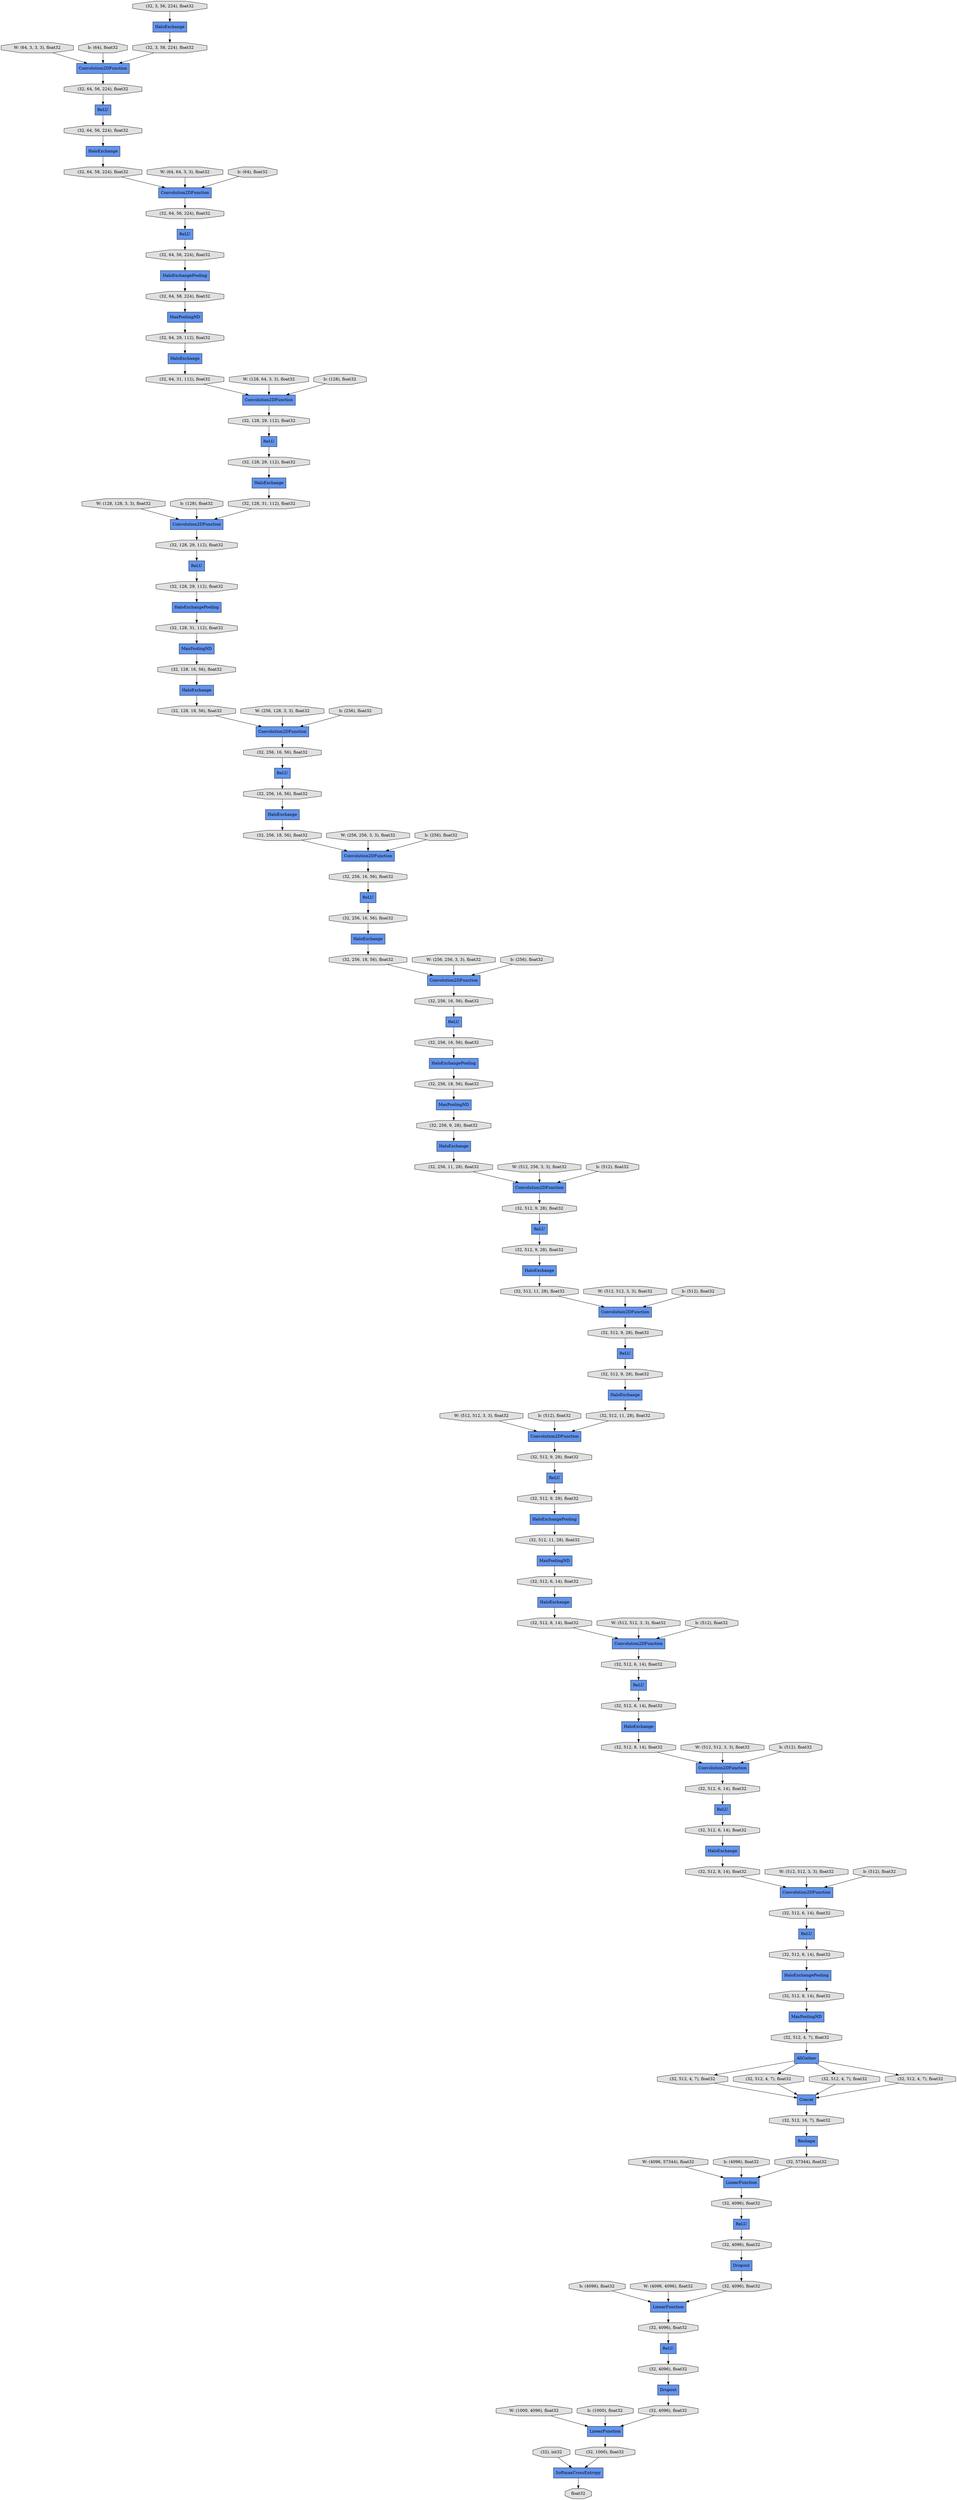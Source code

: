 digraph graphname{rankdir=TB;47315353239632 [label="(32, 512, 4, 7), float32",shape="octagon",fillcolor="#E0E0E0",style="filled"];47315353239696 [label="(32, 512, 4, 7), float32",shape="octagon",fillcolor="#E0E0E0",style="filled"];47315304169616 [label="(32, 256, 16, 56), float32",shape="octagon",fillcolor="#E0E0E0",style="filled"];47315352575888 [label="ReLU",shape="record",fillcolor="#6495ED",style="filled"];47315353239952 [label="(32, 512, 4, 7), float32",shape="octagon",fillcolor="#E0E0E0",style="filled"];47315304169872 [label="(32, 128, 31, 112), float32",shape="octagon",fillcolor="#E0E0E0",style="filled"];47315353256400 [label="(32, 4096), float32",shape="octagon",fillcolor="#E0E0E0",style="filled"];47315304170000 [label="ReLU",shape="record",fillcolor="#6495ED",style="filled"];47315353256528 [label="float32",shape="octagon",fillcolor="#E0E0E0",style="filled"];47315304170064 [label="ReLU",shape="record",fillcolor="#6495ED",style="filled"];47315353240208 [label="(32, 512, 4, 7), float32",shape="octagon",fillcolor="#E0E0E0",style="filled"];47315304170128 [label="(32, 256, 18, 56), float32",shape="octagon",fillcolor="#E0E0E0",style="filled"];47315353240272 [label="(32), int32",shape="octagon",fillcolor="#E0E0E0",style="filled"];47315304170192 [label="(32, 128, 16, 56), float32",shape="octagon",fillcolor="#E0E0E0",style="filled"];47315353256720 [label="(32, 1000), float32",shape="octagon",fillcolor="#E0E0E0",style="filled"];47315304170256 [label="(32, 256, 16, 56), float32",shape="octagon",fillcolor="#E0E0E0",style="filled"];47313183023952 [label="AllGather",shape="record",fillcolor="#6495ED",style="filled"];47315353240528 [label="ReLU",shape="record",fillcolor="#6495ED",style="filled"];47315353240592 [label="(32, 512, 16, 7), float32",shape="octagon",fillcolor="#E0E0E0",style="filled"];47315304170576 [label="HaloExchange",shape="record",fillcolor="#6495ED",style="filled"];47315304170768 [label="(32, 256, 18, 56), float32",shape="octagon",fillcolor="#E0E0E0",style="filled"];47315304170832 [label="(32, 128, 29, 112), float32",shape="octagon",fillcolor="#E0E0E0",style="filled"];47315304120208 [label="ReLU",shape="record",fillcolor="#6495ED",style="filled"];47315304171024 [label="Convolution2DFunction",shape="record",fillcolor="#6495ED",style="filled"];47315353241168 [label="Dropout",shape="record",fillcolor="#6495ED",style="filled"];47315304171152 [label="(32, 256, 16, 56), float32",shape="octagon",fillcolor="#E0E0E0",style="filled"];47315304171216 [label="(32, 256, 11, 28), float32",shape="octagon",fillcolor="#E0E0E0",style="filled"];47313290600336 [label="W: (128, 128, 3, 3), float32",shape="octagon",fillcolor="#E0E0E0",style="filled"];47315304120272 [label="Reshape",shape="record",fillcolor="#6495ED",style="filled"];47315304171344 [label="(32, 256, 16, 56), float32",shape="octagon",fillcolor="#E0E0E0",style="filled"];47315304171408 [label="HaloExchange",shape="record",fillcolor="#6495ED",style="filled"];47315353241552 [label="(32, 57344), float32",shape="octagon",fillcolor="#E0E0E0",style="filled"];47315353241808 [label="(32, 4096), float32",shape="octagon",fillcolor="#E0E0E0",style="filled"];47315304171728 [label="ReLU",shape="record",fillcolor="#6495ED",style="filled"];47315304171792 [label="(32, 256, 16, 56), float32",shape="octagon",fillcolor="#E0E0E0",style="filled"];47315304171856 [label="HaloExchangePooling",shape="record",fillcolor="#6495ED",style="filled"];47315304171920 [label="(32, 256, 9, 28), float32",shape="octagon",fillcolor="#E0E0E0",style="filled"];47315353242064 [label="(32, 4096), float32",shape="octagon",fillcolor="#E0E0E0",style="filled"];47315304171984 [label="(32, 128, 29, 112), float32",shape="octagon",fillcolor="#E0E0E0",style="filled"];47315353242192 [label="LinearFunction",shape="record",fillcolor="#6495ED",style="filled"];47315304172112 [label="ReLU",shape="record",fillcolor="#6495ED",style="filled"];47315304172176 [label="MaxPoolingND",shape="record",fillcolor="#6495ED",style="filled"];47315304172304 [label="Convolution2DFunction",shape="record",fillcolor="#6495ED",style="filled"];47315304172368 [label="Convolution2DFunction",shape="record",fillcolor="#6495ED",style="filled"];47315304172496 [label="(32, 128, 18, 56), float32",shape="octagon",fillcolor="#E0E0E0",style="filled"];47315304172560 [label="HaloExchange",shape="record",fillcolor="#6495ED",style="filled"];47315304172688 [label="ReLU",shape="record",fillcolor="#6495ED",style="filled"];47315304172752 [label="HaloExchange",shape="record",fillcolor="#6495ED",style="filled"];47315353242896 [label="(32, 4096), float32",shape="octagon",fillcolor="#E0E0E0",style="filled"];47315304172944 [label="(32, 256, 16, 56), float32",shape="octagon",fillcolor="#E0E0E0",style="filled"];47315353243152 [label="Dropout",shape="record",fillcolor="#6495ED",style="filled"];47315304173072 [label="(32, 256, 18, 56), float32",shape="octagon",fillcolor="#E0E0E0",style="filled"];47315353243216 [label="(32, 4096), float32",shape="octagon",fillcolor="#E0E0E0",style="filled"];47315353243536 [label="LinearFunction",shape="record",fillcolor="#6495ED",style="filled"];47315304173456 [label="Convolution2DFunction",shape="record",fillcolor="#6495ED",style="filled"];47315353243600 [label="(32, 4096), float32",shape="octagon",fillcolor="#E0E0E0",style="filled"];47315304173520 [label="Convolution2DFunction",shape="record",fillcolor="#6495ED",style="filled"];47315304140880 [label="(32, 512, 9, 28), float32",shape="octagon",fillcolor="#E0E0E0",style="filled"];47315304140944 [label="MaxPoolingND",shape="record",fillcolor="#6495ED",style="filled"];47313290678416 [label="W: (512, 512, 3, 3), float32",shape="octagon",fillcolor="#E0E0E0",style="filled"];47315352539280 [label="ReLU",shape="record",fillcolor="#6495ED",style="filled"];47315304141008 [label="Convolution2DFunction",shape="record",fillcolor="#6495ED",style="filled"];47315352539344 [label="(32, 64, 56, 224), float32",shape="octagon",fillcolor="#E0E0E0",style="filled"];47313290686800 [label="W: (1000, 4096), float32",shape="octagon",fillcolor="#E0E0E0",style="filled"];47315304141136 [label="(32, 512, 11, 28), float32",shape="octagon",fillcolor="#E0E0E0",style="filled"];47313290662224 [label="b: (128), float32",shape="octagon",fillcolor="#E0E0E0",style="filled"];47313290678800 [label="b: (512), float32",shape="octagon",fillcolor="#E0E0E0",style="filled"];47313290682320 [label="b: (4096), float32",shape="octagon",fillcolor="#E0E0E0",style="filled"];47315304141328 [label="(32, 512, 9, 28), float32",shape="octagon",fillcolor="#E0E0E0",style="filled"];47315304141392 [label="(32, 512, 8, 14), float32",shape="octagon",fillcolor="#E0E0E0",style="filled"];47315352539728 [label="Convolution2DFunction",shape="record",fillcolor="#6495ED",style="filled"];47313191080528 [label="HaloExchange",shape="record",fillcolor="#6495ED",style="filled"];47315304141456 [label="(32, 512, 8, 14), float32",shape="octagon",fillcolor="#E0E0E0",style="filled"];47313290662544 [label="W: (256, 128, 3, 3), float32",shape="octagon",fillcolor="#E0E0E0",style="filled"];47313290687184 [label="b: (1000), float32",shape="octagon",fillcolor="#E0E0E0",style="filled"];47313290679120 [label="W: (512, 512, 3, 3), float32",shape="octagon",fillcolor="#E0E0E0",style="filled"];47315352540048 [label="(32, 64, 58, 224), float32",shape="octagon",fillcolor="#E0E0E0",style="filled"];47315304141776 [label="HaloExchange",shape="record",fillcolor="#6495ED",style="filled"];47313290662928 [label="b: (256), float32",shape="octagon",fillcolor="#E0E0E0",style="filled"];47315353105488 [label="(32, 512, 6, 14), float32",shape="octagon",fillcolor="#E0E0E0",style="filled"];47315304141904 [label="(32, 512, 6, 14), float32",shape="octagon",fillcolor="#E0E0E0",style="filled"];47315352540240 [label="HaloExchange",shape="record",fillcolor="#6495ED",style="filled"];47315353105552 [label="(32, 512, 4, 7), float32",shape="octagon",fillcolor="#E0E0E0",style="filled"];47315304142032 [label="(32, 512, 6, 14), float32",shape="octagon",fillcolor="#E0E0E0",style="filled"];47313290679504 [label="b: (512), float32",shape="octagon",fillcolor="#E0E0E0",style="filled"];47315352540368 [label="HaloExchange",shape="record",fillcolor="#6495ED",style="filled"];47315304142160 [label="ReLU",shape="record",fillcolor="#6495ED",style="filled"];47313290663248 [label="W: (256, 256, 3, 3), float32",shape="octagon",fillcolor="#E0E0E0",style="filled"];47311626515792 [label="W: (64, 3, 3, 3), float32",shape="octagon",fillcolor="#E0E0E0",style="filled"];47315304142288 [label="HaloExchange",shape="record",fillcolor="#6495ED",style="filled"];47315352540624 [label="ReLU",shape="record",fillcolor="#6495ED",style="filled"];47315352630736 [label="HaloExchange",shape="record",fillcolor="#6495ED",style="filled"];47313290679824 [label="W: (512, 512, 3, 3), float32",shape="octagon",fillcolor="#E0E0E0",style="filled"];47315304142352 [label="(32, 512, 9, 28), float32",shape="octagon",fillcolor="#E0E0E0",style="filled"];47315304142544 [label="Convolution2DFunction",shape="record",fillcolor="#6495ED",style="filled"];47313290663632 [label="b: (256), float32",shape="octagon",fillcolor="#E0E0E0",style="filled"];47315304142608 [label="ReLU",shape="record",fillcolor="#6495ED",style="filled"];47315352540944 [label="HaloExchangePooling",shape="record",fillcolor="#6495ED",style="filled"];47315304142672 [label="(32, 512, 6, 14), float32",shape="octagon",fillcolor="#E0E0E0",style="filled"];47315352541008 [label="(32, 64, 56, 224), float32",shape="octagon",fillcolor="#E0E0E0",style="filled"];47315304142736 [label="(32, 512, 8, 14), float32",shape="octagon",fillcolor="#E0E0E0",style="filled"];47313290680208 [label="b: (512), float32",shape="octagon",fillcolor="#E0E0E0",style="filled"];47315304085520 [label="SoftmaxCrossEntropy",shape="record",fillcolor="#6495ED",style="filled"];47315304142864 [label="HaloExchangePooling",shape="record",fillcolor="#6495ED",style="filled"];47313290663952 [label="W: (256, 256, 3, 3), float32",shape="octagon",fillcolor="#E0E0E0",style="filled"];47315352541328 [label="MaxPoolingND",shape="record",fillcolor="#6495ED",style="filled"];47313290598544 [label="b: (64), float32",shape="octagon",fillcolor="#E0E0E0",style="filled"];47313290680528 [label="W: (512, 512, 3, 3), float32",shape="octagon",fillcolor="#E0E0E0",style="filled"];47315304143056 [label="HaloExchangePooling",shape="record",fillcolor="#6495ED",style="filled"];47315352541392 [label="Convolution2DFunction",shape="record",fillcolor="#6495ED",style="filled"];47315304143120 [label="(32, 512, 11, 28), float32",shape="octagon",fillcolor="#E0E0E0",style="filled"];47315304143184 [label="ReLU",shape="record",fillcolor="#6495ED",style="filled"];47315352541520 [label="(32, 64, 31, 112), float32",shape="octagon",fillcolor="#E0E0E0",style="filled"];47313290664336 [label="b: (256), float32",shape="octagon",fillcolor="#E0E0E0",style="filled"];47315352541584 [label="Convolution2DFunction",shape="record",fillcolor="#6495ED",style="filled"];47315353106896 [label="(32, 512, 8, 14), float32",shape="octagon",fillcolor="#E0E0E0",style="filled"];47315304143312 [label="(32, 512, 6, 14), float32",shape="octagon",fillcolor="#E0E0E0",style="filled"];47315352541648 [label="(32, 128, 29, 112), float32",shape="octagon",fillcolor="#E0E0E0",style="filled"];47315352541712 [label="HaloExchange",shape="record",fillcolor="#6495ED",style="filled"];47313290680912 [label="b: (512), float32",shape="octagon",fillcolor="#E0E0E0",style="filled"];47315352541776 [label="(32, 64, 58, 224), float32",shape="octagon",fillcolor="#E0E0E0",style="filled"];47315304118864 [label="(32, 64, 56, 224), float32",shape="octagon",fillcolor="#E0E0E0",style="filled"];47315304143504 [label="(32, 512, 11, 28), float32",shape="octagon",fillcolor="#E0E0E0",style="filled"];47315352541840 [label="(32, 128, 29, 112), float32",shape="octagon",fillcolor="#E0E0E0",style="filled"];47313290599056 [label="W: (64, 64, 3, 3), float32",shape="octagon",fillcolor="#E0E0E0",style="filled"];47315304118928 [label="HaloExchange",shape="record",fillcolor="#6495ED",style="filled"];47313290664656 [label="W: (512, 256, 3, 3), float32",shape="octagon",fillcolor="#E0E0E0",style="filled"];47315304119056 [label="ReLU",shape="record",fillcolor="#6495ED",style="filled"];47313290681232 [label="W: (4096, 57344), float32",shape="octagon",fillcolor="#E0E0E0",style="filled"];47315304143824 [label="(32, 512, 9, 28), float32",shape="octagon",fillcolor="#E0E0E0",style="filled"];47313290599376 [label="b: (64), float32",shape="octagon",fillcolor="#E0E0E0",style="filled"];47315304143888 [label="(32, 512, 9, 28), float32",shape="octagon",fillcolor="#E0E0E0",style="filled"];47313290665040 [label="b: (512), float32",shape="octagon",fillcolor="#E0E0E0",style="filled"];47315352542288 [label="(32, 64, 56, 224), float32",shape="octagon",fillcolor="#E0E0E0",style="filled"];47315352542352 [label="(32, 64, 29, 112), float32",shape="octagon",fillcolor="#E0E0E0",style="filled"];47315304119504 [label="LinearFunction",shape="record",fillcolor="#6495ED",style="filled"];47313290681552 [label="b: (4096), float32",shape="octagon",fillcolor="#E0E0E0",style="filled"];47315352542480 [label="(32, 128, 31, 112), float32",shape="octagon",fillcolor="#E0E0E0",style="filled"];47313290599696 [label="W: (128, 64, 3, 3), float32",shape="octagon",fillcolor="#E0E0E0",style="filled"];47315304144208 [label="ReLU",shape="record",fillcolor="#6495ED",style="filled"];47315304119632 [label="Convolution2DFunction",shape="record",fillcolor="#6495ED",style="filled"];47315304144272 [label="Concat",shape="record",fillcolor="#6495ED",style="filled"];47315353107856 [label="(32, 512, 6, 14), float32",shape="octagon",fillcolor="#E0E0E0",style="filled"];47313290665360 [label="W: (512, 512, 3, 3), float32",shape="octagon",fillcolor="#E0E0E0",style="filled"];47315304119696 [label="(32, 3, 56, 224), float32",shape="octagon",fillcolor="#E0E0E0",style="filled"];47315304144336 [label="Convolution2DFunction",shape="record",fillcolor="#6495ED",style="filled"];47315304119760 [label="MaxPoolingND",shape="record",fillcolor="#6495ED",style="filled"];47313290681872 [label="W: (4096, 4096), float32",shape="octagon",fillcolor="#E0E0E0",style="filled"];47315304144400 [label="(32, 512, 9, 28), float32",shape="octagon",fillcolor="#E0E0E0",style="filled"];47315304119824 [label="(32, 3, 58, 224), float32",shape="octagon",fillcolor="#E0E0E0",style="filled"];47315304144464 [label="(32, 512, 6, 14), float32",shape="octagon",fillcolor="#E0E0E0",style="filled"];47313290600016 [label="b: (128), float32",shape="octagon",fillcolor="#E0E0E0",style="filled"];47315304119888 [label="HaloExchangePooling",shape="record",fillcolor="#6495ED",style="filled"];47315304120016 [label="Convolution2DFunction",shape="record",fillcolor="#6495ED",style="filled"];47313290665744 [label="b: (512), float32",shape="octagon",fillcolor="#E0E0E0",style="filled"];47315304144784 [label="MaxPoolingND",shape="record",fillcolor="#6495ED",style="filled"];47315304144848 [label="HaloExchange",shape="record",fillcolor="#6495ED",style="filled"];47315304141456 -> 47315304141008;47313290679824 -> 47315304142544;47315304144848 -> 47315304141456;47315304143888 -> 47315304143056;47315352539280 -> 47315304171344;47313290665040 -> 47315304173456;47315304144272 -> 47315353240592;47315304141904 -> 47315304143184;47313290599376 -> 47315304120016;47313290680912 -> 47315304144336;47315304142544 -> 47315304142672;47315304172112 -> 47315304169616;47315352540048 -> 47315304119760;47315352542288 -> 47315304118928;47315304171984 -> 47315352540624;47315304171216 -> 47315304173456;47315304144400 -> 47315304170064;47315304173520 -> 47315304144400;47315304119888 -> 47315352540048;47315304118864 -> 47315352575888;47315352541840 -> 47315304119056;47315352541648 -> 47315352540240;47315304119696 -> 47315352630736;47315304169616 -> 47315304172560;47315352540624 -> 47315304170832;47315353107856 -> 47315304142864;47315352542480 -> 47315352541584;47315304140944 -> 47315304144464;47315352541712 -> 47315304172496;47315304142160 -> 47315353241808;47315353239696 -> 47315304144272;47315304143184 -> 47315304142032;47313290663952 -> 47315304171024;47315353243536 -> 47315353256720;47315304171792 -> 47315352539280;47315304142608 -> 47315304143312;47315304172368 -> 47315304142352;47315304173456 -> 47315304140880;47315304170128 -> 47315304172176;47313290600016 -> 47315352541392;47313290678416 -> 47315304173520;47313290665744 -> 47315304172368;47315352540944 -> 47315304169872;47315353243152 -> 47315353256400;47315304118928 -> 47315352541776;47315353240208 -> 47315304144272;47315304169872 -> 47315352541328;47315353240272 -> 47315304085520;47315304170256 -> 47315304172112;47315304141392 -> 47315304142544;47315304172560 -> 47315304170768;47315304142032 -> 47315304141776;47315304119632 -> 47315304118864;47315304143056 -> 47315304143504;47313290678800 -> 47315304173520;47315304172944 -> 47315304171856;47315304170832 -> 47315352540944;47315304144784 -> 47315353105552;47315352541392 -> 47315352541840;47313290599696 -> 47315352541392;47313290599056 -> 47315304120016;47315353242192 -> 47315353243216;47315304141136 -> 47315304172368;47315304172752 -> 47315304171216;47315304119056 -> 47315352541648;47315304141008 -> 47315304141904;47315304170768 -> 47315304171024;47313290681872 -> 47315353242192;47315353241552 -> 47315304119504;47315304141776 -> 47315304141392;47313290679120 -> 47315304141008;47315304172176 -> 47315304171920;47315304171344 -> 47315352540368;47313290679504 -> 47315304141008;47315304171408 -> 47315304143120;47313290681232 -> 47315304119504;47315353105488 -> 47315304144208;47315304144208 -> 47315353107856;47315304170192 -> 47315352541712;47315353241168 -> 47315353242896;47315353256400 -> 47315353243536;47315304144336 -> 47315353105488;47313290682320 -> 47315353242192;47313183023952 -> 47315353239952;47315352540368 -> 47315304173072;47315352541328 -> 47315304170192;47311626515792 -> 47315304119632;47315353105552 -> 47313183023952;47315304119760 -> 47315352542352;47315353242064 -> 47315304142160;47315353239952 -> 47315304144272;47315304143504 -> 47315304140944;47315304173072 -> 47315304172304;47315304119824 -> 47315304119632;47315304120272 -> 47315353241552;47315304143312 -> 47315304142288;47313290665360 -> 47315304172368;47313290600336 -> 47315352541584;47315353243600 -> 47315353243152;47313183023952 -> 47315353239696;47313290680208 -> 47315304142544;47315304171920 -> 47315304172752;47315304171856 -> 47315304170128;47315304142288 -> 47315304142736;47315304172304 -> 47315304170256;47315304172496 -> 47315352539728;47313290686800 -> 47315353243536;47315304140880 -> 47315304172688;47315352541584 -> 47315304171984;47315304171152 -> 47315304170000;47315352540240 -> 47315352542480;47313290663632 -> 47315304172304;47313290662928 -> 47315352539728;47315304171728 -> 47315304143824;47313290663248 -> 47315304172304;47315352542352 -> 47313191080528;47313290662224 -> 47315352541584;47315353240528 -> 47315353243600;47315304120016 -> 47315352539344;47313290687184 -> 47315353243536;47315352539728 -> 47315304171792;47313290598544 -> 47315304119632;47315353256720 -> 47315304085520;47315353239632 -> 47315304144272;47315304142672 -> 47315304142608;47315353106896 -> 47315304144784;47315353240592 -> 47315304120272;47313290662544 -> 47315352539728;47315304144464 -> 47315304144848;47313290681552 -> 47315304119504;47315304170000 -> 47315304172944;47315352539344 -> 47315304120208;47315352541776 -> 47315304120016;47315304085520 -> 47315353256528;47313183023952 -> 47315353240208;47315304141328 -> 47315304170576;47315304170576 -> 47315304141136;47315304171024 -> 47315304171152;47315304142864 -> 47315353106896;47315304120208 -> 47315352541008;47315352541520 -> 47315352541392;47315304143120 -> 47315304173520;47315304142352 -> 47315304171728;47315352575888 -> 47315352542288;47313290664336 -> 47315304171024;47315352541008 -> 47315304119888;47315353243216 -> 47315353240528;47315353241808 -> 47315353241168;47315352630736 -> 47315304119824;47313183023952 -> 47315353239632;47315304143824 -> 47315304171408;47315353242896 -> 47315353242192;47315304142736 -> 47315304144336;47315304172688 -> 47315304141328;47313290664656 -> 47315304173456;47315304119504 -> 47315353242064;47313290680528 -> 47315304144336;47313191080528 -> 47315352541520;47315304170064 -> 47315304143888;}